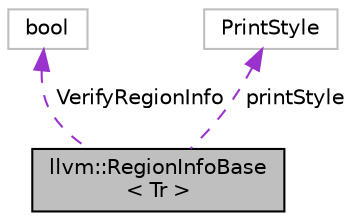 digraph "llvm::RegionInfoBase&lt; Tr &gt;"
{
 // LATEX_PDF_SIZE
  bgcolor="transparent";
  edge [fontname="Helvetica",fontsize="10",labelfontname="Helvetica",labelfontsize="10"];
  node [fontname="Helvetica",fontsize="10",shape=record];
  Node1 [label="llvm::RegionInfoBase\l\< Tr \>",height=0.2,width=0.4,color="black", fillcolor="grey75", style="filled", fontcolor="black",tooltip="Analysis that detects all canonical Regions."];
  Node2 -> Node1 [dir="back",color="darkorchid3",fontsize="10",style="dashed",label=" VerifyRegionInfo" ,fontname="Helvetica"];
  Node2 [label="bool",height=0.2,width=0.4,color="grey75",tooltip=" "];
  Node3 -> Node1 [dir="back",color="darkorchid3",fontsize="10",style="dashed",label=" printStyle" ,fontname="Helvetica"];
  Node3 [label="PrintStyle",height=0.2,width=0.4,color="grey75",tooltip=" "];
}
